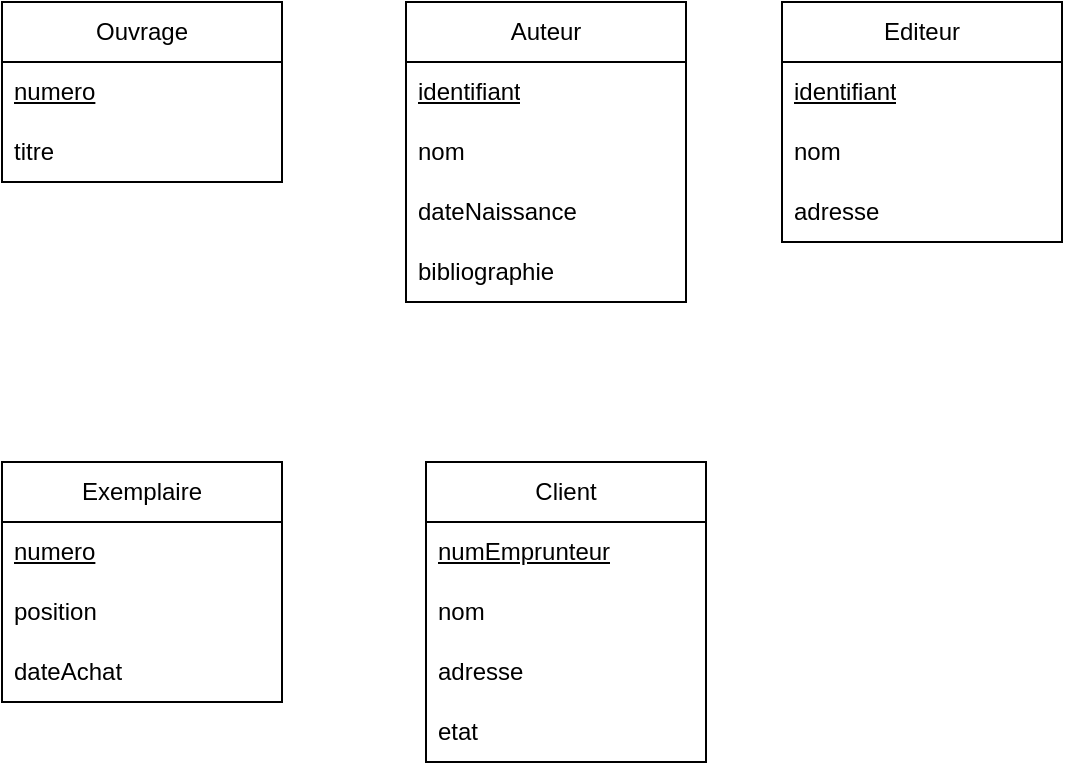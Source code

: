 <mxfile version="22.1.0" type="github">
  <diagram name="Page-1" id="KRZaHY0wFicRCg3MevV7">
    <mxGraphModel dx="1174" dy="719" grid="1" gridSize="10" guides="1" tooltips="1" connect="1" arrows="1" fold="1" page="1" pageScale="1" pageWidth="850" pageHeight="1100" math="0" shadow="0">
      <root>
        <mxCell id="0" />
        <mxCell id="1" parent="0" />
        <mxCell id="AyFjoa11Rbz8m4QVBUPV-1" value="Ouvrage" style="swimlane;fontStyle=0;childLayout=stackLayout;horizontal=1;startSize=30;horizontalStack=0;resizeParent=1;resizeParentMax=0;resizeLast=0;collapsible=1;marginBottom=0;whiteSpace=wrap;html=1;" vertex="1" parent="1">
          <mxGeometry x="90" y="50" width="140" height="90" as="geometry" />
        </mxCell>
        <mxCell id="AyFjoa11Rbz8m4QVBUPV-2" value="&lt;u&gt;numero&lt;/u&gt;" style="text;strokeColor=none;fillColor=none;align=left;verticalAlign=middle;spacingLeft=4;spacingRight=4;overflow=hidden;points=[[0,0.5],[1,0.5]];portConstraint=eastwest;rotatable=0;whiteSpace=wrap;html=1;" vertex="1" parent="AyFjoa11Rbz8m4QVBUPV-1">
          <mxGeometry y="30" width="140" height="30" as="geometry" />
        </mxCell>
        <mxCell id="AyFjoa11Rbz8m4QVBUPV-12" value="titre" style="text;strokeColor=none;fillColor=none;align=left;verticalAlign=middle;spacingLeft=4;spacingRight=4;overflow=hidden;points=[[0,0.5],[1,0.5]];portConstraint=eastwest;rotatable=0;whiteSpace=wrap;html=1;" vertex="1" parent="AyFjoa11Rbz8m4QVBUPV-1">
          <mxGeometry y="60" width="140" height="30" as="geometry" />
        </mxCell>
        <mxCell id="AyFjoa11Rbz8m4QVBUPV-5" value="Auteur" style="swimlane;fontStyle=0;childLayout=stackLayout;horizontal=1;startSize=30;horizontalStack=0;resizeParent=1;resizeParentMax=0;resizeLast=0;collapsible=1;marginBottom=0;whiteSpace=wrap;html=1;" vertex="1" parent="1">
          <mxGeometry x="292" y="50" width="140" height="150" as="geometry" />
        </mxCell>
        <mxCell id="AyFjoa11Rbz8m4QVBUPV-6" value="&lt;u&gt;identifiant&lt;/u&gt;" style="text;strokeColor=none;fillColor=none;align=left;verticalAlign=middle;spacingLeft=4;spacingRight=4;overflow=hidden;points=[[0,0.5],[1,0.5]];portConstraint=eastwest;rotatable=0;whiteSpace=wrap;html=1;" vertex="1" parent="AyFjoa11Rbz8m4QVBUPV-5">
          <mxGeometry y="30" width="140" height="30" as="geometry" />
        </mxCell>
        <mxCell id="AyFjoa11Rbz8m4QVBUPV-9" value="nom" style="text;strokeColor=none;fillColor=none;align=left;verticalAlign=middle;spacingLeft=4;spacingRight=4;overflow=hidden;points=[[0,0.5],[1,0.5]];portConstraint=eastwest;rotatable=0;whiteSpace=wrap;html=1;" vertex="1" parent="AyFjoa11Rbz8m4QVBUPV-5">
          <mxGeometry y="60" width="140" height="30" as="geometry" />
        </mxCell>
        <mxCell id="AyFjoa11Rbz8m4QVBUPV-10" value="dateNaissance" style="text;strokeColor=none;fillColor=none;align=left;verticalAlign=middle;spacingLeft=4;spacingRight=4;overflow=hidden;points=[[0,0.5],[1,0.5]];portConstraint=eastwest;rotatable=0;whiteSpace=wrap;html=1;" vertex="1" parent="AyFjoa11Rbz8m4QVBUPV-5">
          <mxGeometry y="90" width="140" height="30" as="geometry" />
        </mxCell>
        <mxCell id="AyFjoa11Rbz8m4QVBUPV-11" value="bibliographie" style="text;strokeColor=none;fillColor=none;align=left;verticalAlign=middle;spacingLeft=4;spacingRight=4;overflow=hidden;points=[[0,0.5],[1,0.5]];portConstraint=eastwest;rotatable=0;whiteSpace=wrap;html=1;" vertex="1" parent="AyFjoa11Rbz8m4QVBUPV-5">
          <mxGeometry y="120" width="140" height="30" as="geometry" />
        </mxCell>
        <mxCell id="AyFjoa11Rbz8m4QVBUPV-7" value="Editeur" style="swimlane;fontStyle=0;childLayout=stackLayout;horizontal=1;startSize=30;horizontalStack=0;resizeParent=1;resizeParentMax=0;resizeLast=0;collapsible=1;marginBottom=0;whiteSpace=wrap;html=1;" vertex="1" parent="1">
          <mxGeometry x="480" y="50" width="140" height="120" as="geometry" />
        </mxCell>
        <mxCell id="AyFjoa11Rbz8m4QVBUPV-8" value="&lt;u&gt;identifiant&lt;/u&gt;" style="text;strokeColor=none;fillColor=none;align=left;verticalAlign=middle;spacingLeft=4;spacingRight=4;overflow=hidden;points=[[0,0.5],[1,0.5]];portConstraint=eastwest;rotatable=0;whiteSpace=wrap;html=1;" vertex="1" parent="AyFjoa11Rbz8m4QVBUPV-7">
          <mxGeometry y="30" width="140" height="30" as="geometry" />
        </mxCell>
        <mxCell id="AyFjoa11Rbz8m4QVBUPV-13" value="nom" style="text;strokeColor=none;fillColor=none;align=left;verticalAlign=middle;spacingLeft=4;spacingRight=4;overflow=hidden;points=[[0,0.5],[1,0.5]];portConstraint=eastwest;rotatable=0;whiteSpace=wrap;html=1;" vertex="1" parent="AyFjoa11Rbz8m4QVBUPV-7">
          <mxGeometry y="60" width="140" height="30" as="geometry" />
        </mxCell>
        <mxCell id="AyFjoa11Rbz8m4QVBUPV-14" value="adresse" style="text;strokeColor=none;fillColor=none;align=left;verticalAlign=middle;spacingLeft=4;spacingRight=4;overflow=hidden;points=[[0,0.5],[1,0.5]];portConstraint=eastwest;rotatable=0;whiteSpace=wrap;html=1;" vertex="1" parent="AyFjoa11Rbz8m4QVBUPV-7">
          <mxGeometry y="90" width="140" height="30" as="geometry" />
        </mxCell>
        <mxCell id="AyFjoa11Rbz8m4QVBUPV-19" value="Exemplaire" style="swimlane;fontStyle=0;childLayout=stackLayout;horizontal=1;startSize=30;horizontalStack=0;resizeParent=1;resizeParentMax=0;resizeLast=0;collapsible=1;marginBottom=0;whiteSpace=wrap;html=1;" vertex="1" parent="1">
          <mxGeometry x="90" y="280" width="140" height="120" as="geometry" />
        </mxCell>
        <mxCell id="AyFjoa11Rbz8m4QVBUPV-20" value="&lt;u&gt;numero&lt;/u&gt;" style="text;strokeColor=none;fillColor=none;align=left;verticalAlign=middle;spacingLeft=4;spacingRight=4;overflow=hidden;points=[[0,0.5],[1,0.5]];portConstraint=eastwest;rotatable=0;whiteSpace=wrap;html=1;" vertex="1" parent="AyFjoa11Rbz8m4QVBUPV-19">
          <mxGeometry y="30" width="140" height="30" as="geometry" />
        </mxCell>
        <mxCell id="AyFjoa11Rbz8m4QVBUPV-21" value="position" style="text;strokeColor=none;fillColor=none;align=left;verticalAlign=middle;spacingLeft=4;spacingRight=4;overflow=hidden;points=[[0,0.5],[1,0.5]];portConstraint=eastwest;rotatable=0;whiteSpace=wrap;html=1;" vertex="1" parent="AyFjoa11Rbz8m4QVBUPV-19">
          <mxGeometry y="60" width="140" height="30" as="geometry" />
        </mxCell>
        <mxCell id="AyFjoa11Rbz8m4QVBUPV-22" value="dateAchat" style="text;strokeColor=none;fillColor=none;align=left;verticalAlign=middle;spacingLeft=4;spacingRight=4;overflow=hidden;points=[[0,0.5],[1,0.5]];portConstraint=eastwest;rotatable=0;whiteSpace=wrap;html=1;" vertex="1" parent="AyFjoa11Rbz8m4QVBUPV-19">
          <mxGeometry y="90" width="140" height="30" as="geometry" />
        </mxCell>
        <mxCell id="AyFjoa11Rbz8m4QVBUPV-23" value="Client" style="swimlane;fontStyle=0;childLayout=stackLayout;horizontal=1;startSize=30;horizontalStack=0;resizeParent=1;resizeParentMax=0;resizeLast=0;collapsible=1;marginBottom=0;whiteSpace=wrap;html=1;" vertex="1" parent="1">
          <mxGeometry x="302" y="280" width="140" height="150" as="geometry" />
        </mxCell>
        <mxCell id="AyFjoa11Rbz8m4QVBUPV-24" value="&lt;u&gt;numEmprunteur&lt;/u&gt;" style="text;strokeColor=none;fillColor=none;align=left;verticalAlign=middle;spacingLeft=4;spacingRight=4;overflow=hidden;points=[[0,0.5],[1,0.5]];portConstraint=eastwest;rotatable=0;whiteSpace=wrap;html=1;" vertex="1" parent="AyFjoa11Rbz8m4QVBUPV-23">
          <mxGeometry y="30" width="140" height="30" as="geometry" />
        </mxCell>
        <mxCell id="AyFjoa11Rbz8m4QVBUPV-25" value="nom" style="text;strokeColor=none;fillColor=none;align=left;verticalAlign=middle;spacingLeft=4;spacingRight=4;overflow=hidden;points=[[0,0.5],[1,0.5]];portConstraint=eastwest;rotatable=0;whiteSpace=wrap;html=1;" vertex="1" parent="AyFjoa11Rbz8m4QVBUPV-23">
          <mxGeometry y="60" width="140" height="30" as="geometry" />
        </mxCell>
        <mxCell id="AyFjoa11Rbz8m4QVBUPV-26" value="adresse" style="text;strokeColor=none;fillColor=none;align=left;verticalAlign=middle;spacingLeft=4;spacingRight=4;overflow=hidden;points=[[0,0.5],[1,0.5]];portConstraint=eastwest;rotatable=0;whiteSpace=wrap;html=1;" vertex="1" parent="AyFjoa11Rbz8m4QVBUPV-23">
          <mxGeometry y="90" width="140" height="30" as="geometry" />
        </mxCell>
        <mxCell id="AyFjoa11Rbz8m4QVBUPV-27" value="etat" style="text;strokeColor=none;fillColor=none;align=left;verticalAlign=middle;spacingLeft=4;spacingRight=4;overflow=hidden;points=[[0,0.5],[1,0.5]];portConstraint=eastwest;rotatable=0;whiteSpace=wrap;html=1;" vertex="1" parent="AyFjoa11Rbz8m4QVBUPV-23">
          <mxGeometry y="120" width="140" height="30" as="geometry" />
        </mxCell>
      </root>
    </mxGraphModel>
  </diagram>
</mxfile>
